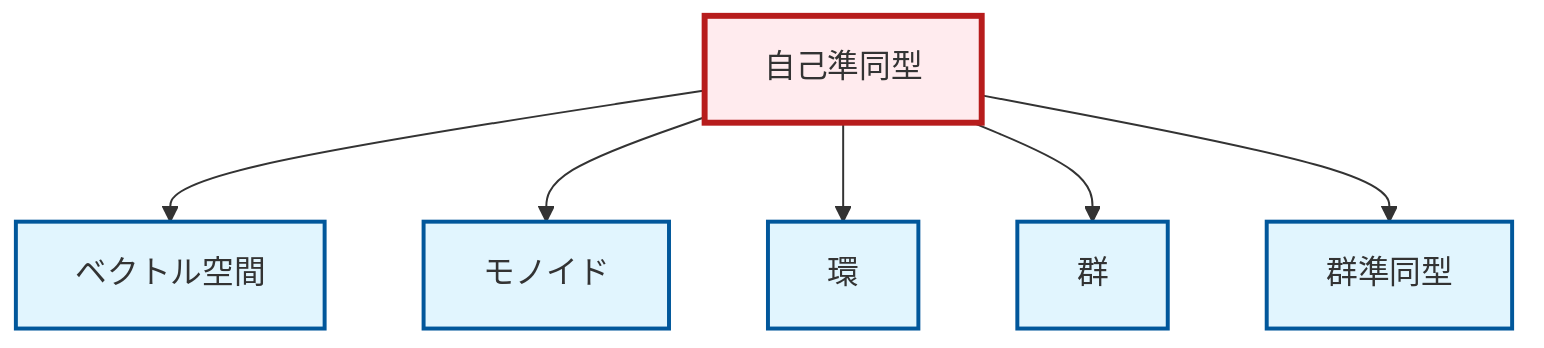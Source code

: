 graph TD
    classDef definition fill:#e1f5fe,stroke:#01579b,stroke-width:2px
    classDef theorem fill:#f3e5f5,stroke:#4a148c,stroke-width:2px
    classDef axiom fill:#fff3e0,stroke:#e65100,stroke-width:2px
    classDef example fill:#e8f5e9,stroke:#1b5e20,stroke-width:2px
    classDef current fill:#ffebee,stroke:#b71c1c,stroke-width:3px
    def-group["群"]:::definition
    def-homomorphism["群準同型"]:::definition
    def-ring["環"]:::definition
    def-endomorphism["自己準同型"]:::definition
    def-monoid["モノイド"]:::definition
    def-vector-space["ベクトル空間"]:::definition
    def-endomorphism --> def-vector-space
    def-endomorphism --> def-monoid
    def-endomorphism --> def-ring
    def-endomorphism --> def-group
    def-endomorphism --> def-homomorphism
    class def-endomorphism current